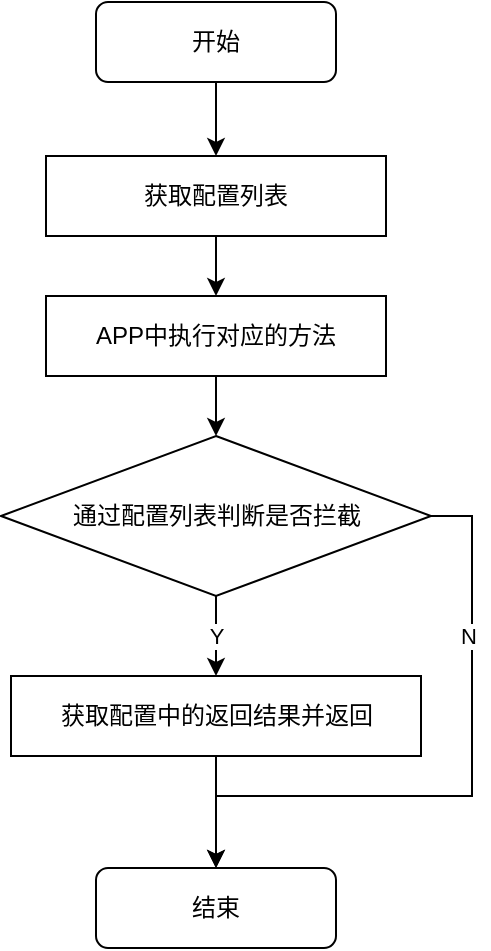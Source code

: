 <mxfile version="21.3.7" type="github">
  <diagram id="C5RBs43oDa-KdzZeNtuy" name="Page-1">
    <mxGraphModel dx="954" dy="554" grid="1" gridSize="10" guides="1" tooltips="1" connect="1" arrows="1" fold="1" page="1" pageScale="1" pageWidth="827" pageHeight="1169" math="0" shadow="0">
      <root>
        <mxCell id="WIyWlLk6GJQsqaUBKTNV-0" />
        <mxCell id="WIyWlLk6GJQsqaUBKTNV-1" parent="WIyWlLk6GJQsqaUBKTNV-0" />
        <mxCell id="TJ3Hquuwf4AhikKH04_4-8" style="edgeStyle=orthogonalEdgeStyle;rounded=0;orthogonalLoop=1;jettySize=auto;html=1;exitX=0.5;exitY=1;exitDx=0;exitDy=0;entryX=0.5;entryY=0;entryDx=0;entryDy=0;" edge="1" parent="WIyWlLk6GJQsqaUBKTNV-1" source="TJ3Hquuwf4AhikKH04_4-0" target="TJ3Hquuwf4AhikKH04_4-4">
          <mxGeometry relative="1" as="geometry" />
        </mxCell>
        <mxCell id="TJ3Hquuwf4AhikKH04_4-0" value="开始" style="rounded=1;whiteSpace=wrap;html=1;" vertex="1" parent="WIyWlLk6GJQsqaUBKTNV-1">
          <mxGeometry x="150" y="23" width="120" height="40" as="geometry" />
        </mxCell>
        <mxCell id="TJ3Hquuwf4AhikKH04_4-10" style="edgeStyle=orthogonalEdgeStyle;rounded=0;orthogonalLoop=1;jettySize=auto;html=1;exitX=0.5;exitY=1;exitDx=0;exitDy=0;entryX=0.5;entryY=0;entryDx=0;entryDy=0;" edge="1" parent="WIyWlLk6GJQsqaUBKTNV-1" source="TJ3Hquuwf4AhikKH04_4-1" target="TJ3Hquuwf4AhikKH04_4-3">
          <mxGeometry relative="1" as="geometry" />
        </mxCell>
        <mxCell id="TJ3Hquuwf4AhikKH04_4-1" value="APP中执行对应的方法" style="rounded=0;whiteSpace=wrap;html=1;" vertex="1" parent="WIyWlLk6GJQsqaUBKTNV-1">
          <mxGeometry x="125" y="170" width="170" height="40" as="geometry" />
        </mxCell>
        <mxCell id="TJ3Hquuwf4AhikKH04_4-11" value="Y" style="edgeStyle=orthogonalEdgeStyle;rounded=0;orthogonalLoop=1;jettySize=auto;html=1;exitX=0.5;exitY=1;exitDx=0;exitDy=0;" edge="1" parent="WIyWlLk6GJQsqaUBKTNV-1" source="TJ3Hquuwf4AhikKH04_4-3" target="TJ3Hquuwf4AhikKH04_4-5">
          <mxGeometry relative="1" as="geometry" />
        </mxCell>
        <mxCell id="TJ3Hquuwf4AhikKH04_4-13" style="edgeStyle=orthogonalEdgeStyle;rounded=0;orthogonalLoop=1;jettySize=auto;html=1;exitX=1;exitY=0.5;exitDx=0;exitDy=0;entryX=0.5;entryY=0;entryDx=0;entryDy=0;" edge="1" parent="WIyWlLk6GJQsqaUBKTNV-1" source="TJ3Hquuwf4AhikKH04_4-3" target="TJ3Hquuwf4AhikKH04_4-7">
          <mxGeometry relative="1" as="geometry">
            <Array as="points">
              <mxPoint x="338" y="280" />
              <mxPoint x="338" y="420" />
              <mxPoint x="210" y="420" />
            </Array>
          </mxGeometry>
        </mxCell>
        <mxCell id="TJ3Hquuwf4AhikKH04_4-14" value="N" style="edgeLabel;html=1;align=center;verticalAlign=middle;resizable=0;points=[];" vertex="1" connectable="0" parent="TJ3Hquuwf4AhikKH04_4-13">
          <mxGeometry x="-0.842" y="-2" relative="1" as="geometry">
            <mxPoint y="55" as="offset" />
          </mxGeometry>
        </mxCell>
        <mxCell id="TJ3Hquuwf4AhikKH04_4-3" value="通过配置列表判断是否拦截" style="rhombus;whiteSpace=wrap;html=1;" vertex="1" parent="WIyWlLk6GJQsqaUBKTNV-1">
          <mxGeometry x="102.5" y="240" width="215" height="80" as="geometry" />
        </mxCell>
        <mxCell id="TJ3Hquuwf4AhikKH04_4-9" style="edgeStyle=orthogonalEdgeStyle;rounded=0;orthogonalLoop=1;jettySize=auto;html=1;exitX=0.5;exitY=1;exitDx=0;exitDy=0;entryX=0.5;entryY=0;entryDx=0;entryDy=0;" edge="1" parent="WIyWlLk6GJQsqaUBKTNV-1" source="TJ3Hquuwf4AhikKH04_4-4" target="TJ3Hquuwf4AhikKH04_4-1">
          <mxGeometry relative="1" as="geometry" />
        </mxCell>
        <mxCell id="TJ3Hquuwf4AhikKH04_4-4" value="获取配置列表" style="rounded=0;whiteSpace=wrap;html=1;" vertex="1" parent="WIyWlLk6GJQsqaUBKTNV-1">
          <mxGeometry x="125" y="100" width="170" height="40" as="geometry" />
        </mxCell>
        <mxCell id="TJ3Hquuwf4AhikKH04_4-12" style="edgeStyle=orthogonalEdgeStyle;rounded=0;orthogonalLoop=1;jettySize=auto;html=1;exitX=0.5;exitY=1;exitDx=0;exitDy=0;entryX=0.5;entryY=0;entryDx=0;entryDy=0;" edge="1" parent="WIyWlLk6GJQsqaUBKTNV-1" source="TJ3Hquuwf4AhikKH04_4-5" target="TJ3Hquuwf4AhikKH04_4-7">
          <mxGeometry relative="1" as="geometry" />
        </mxCell>
        <mxCell id="TJ3Hquuwf4AhikKH04_4-5" value="获取配置中的返回结果并返回" style="rounded=0;whiteSpace=wrap;html=1;" vertex="1" parent="WIyWlLk6GJQsqaUBKTNV-1">
          <mxGeometry x="107.5" y="360" width="205" height="40" as="geometry" />
        </mxCell>
        <mxCell id="TJ3Hquuwf4AhikKH04_4-7" value="结束" style="rounded=1;whiteSpace=wrap;html=1;" vertex="1" parent="WIyWlLk6GJQsqaUBKTNV-1">
          <mxGeometry x="150" y="456" width="120" height="40" as="geometry" />
        </mxCell>
      </root>
    </mxGraphModel>
  </diagram>
</mxfile>
